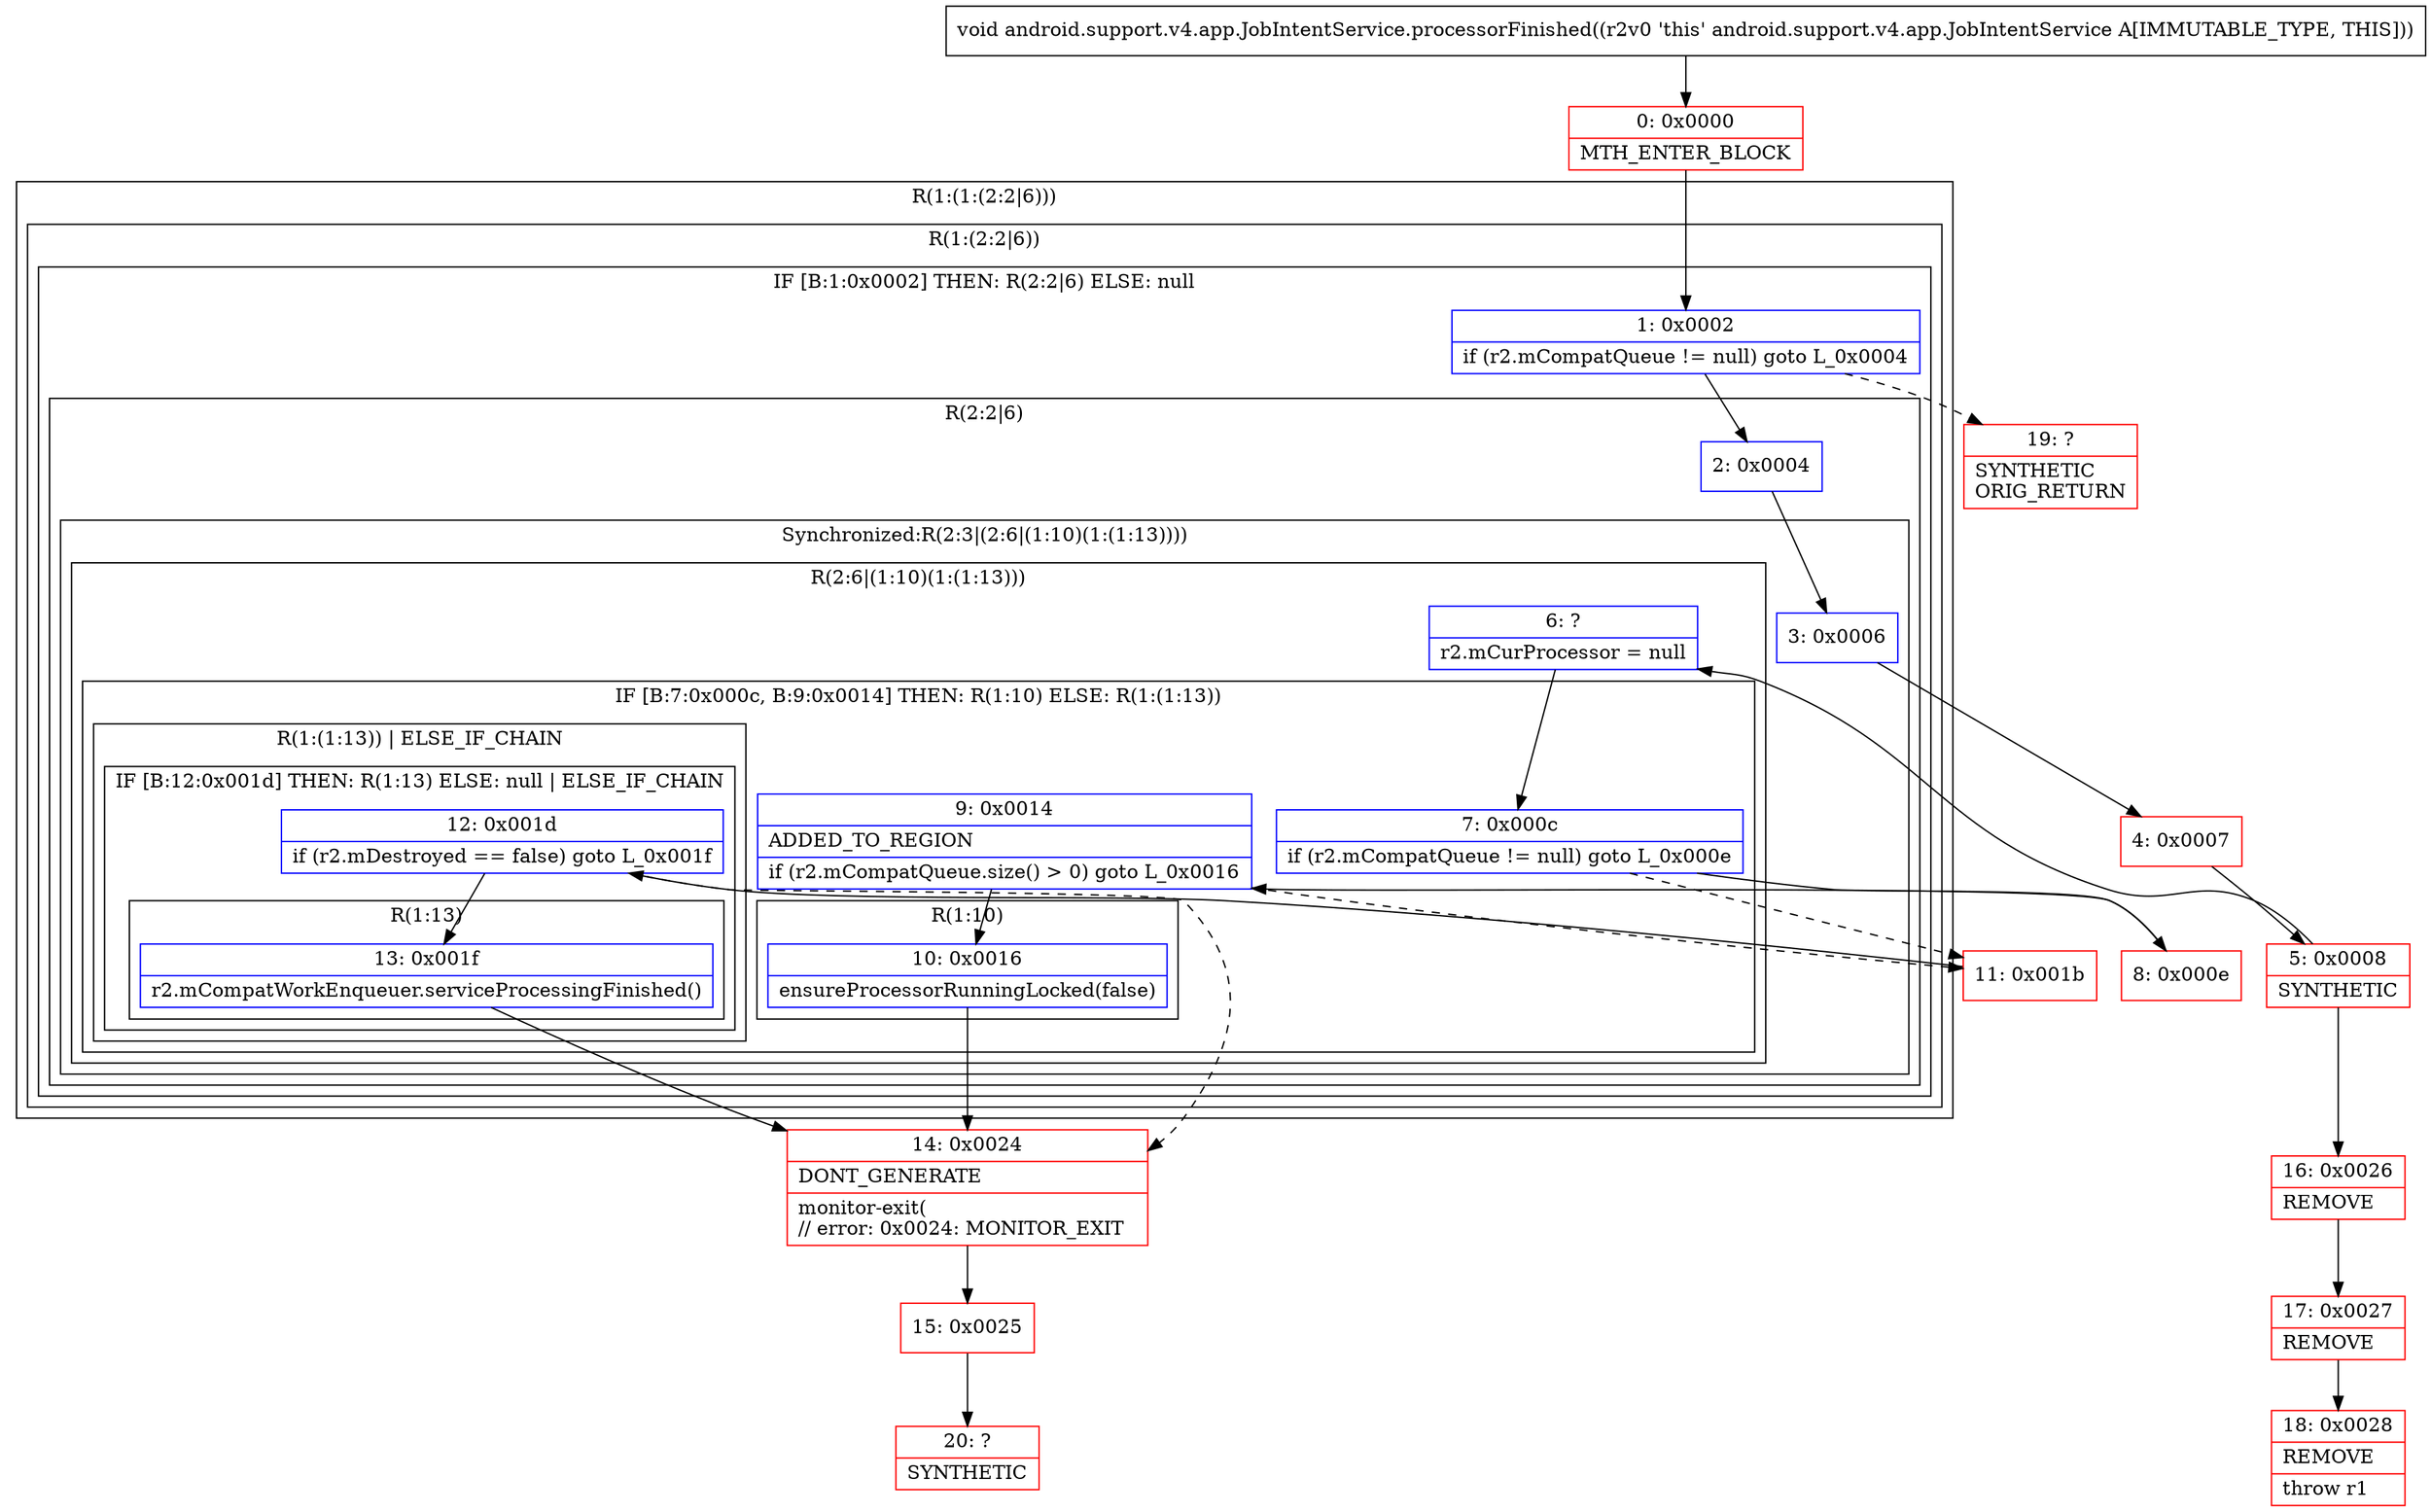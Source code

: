 digraph "CFG forandroid.support.v4.app.JobIntentService.processorFinished()V" {
subgraph cluster_Region_155133977 {
label = "R(1:(1:(2:2|6)))";
node [shape=record,color=blue];
subgraph cluster_Region_195928565 {
label = "R(1:(2:2|6))";
node [shape=record,color=blue];
subgraph cluster_IfRegion_1111438430 {
label = "IF [B:1:0x0002] THEN: R(2:2|6) ELSE: null";
node [shape=record,color=blue];
Node_1 [shape=record,label="{1\:\ 0x0002|if (r2.mCompatQueue != null) goto L_0x0004\l}"];
subgraph cluster_Region_510010657 {
label = "R(2:2|6)";
node [shape=record,color=blue];
Node_2 [shape=record,label="{2\:\ 0x0004}"];
subgraph cluster_SynchronizedRegion_1852418324 {
label = "Synchronized:R(2:3|(2:6|(1:10)(1:(1:13))))";
node [shape=record,color=blue];
Node_3 [shape=record,label="{3\:\ 0x0006}"];
subgraph cluster_Region_137174821 {
label = "R(2:6|(1:10)(1:(1:13)))";
node [shape=record,color=blue];
Node_6 [shape=record,label="{6\:\ ?|r2.mCurProcessor = null\l}"];
subgraph cluster_IfRegion_856377274 {
label = "IF [B:7:0x000c, B:9:0x0014] THEN: R(1:10) ELSE: R(1:(1:13))";
node [shape=record,color=blue];
Node_7 [shape=record,label="{7\:\ 0x000c|if (r2.mCompatQueue != null) goto L_0x000e\l}"];
Node_9 [shape=record,label="{9\:\ 0x0014|ADDED_TO_REGION\l|if (r2.mCompatQueue.size() \> 0) goto L_0x0016\l}"];
subgraph cluster_Region_485176279 {
label = "R(1:10)";
node [shape=record,color=blue];
Node_10 [shape=record,label="{10\:\ 0x0016|ensureProcessorRunningLocked(false)\l}"];
}
subgraph cluster_Region_1063852119 {
label = "R(1:(1:13)) | ELSE_IF_CHAIN\l";
node [shape=record,color=blue];
subgraph cluster_IfRegion_1608379560 {
label = "IF [B:12:0x001d] THEN: R(1:13) ELSE: null | ELSE_IF_CHAIN\l";
node [shape=record,color=blue];
Node_12 [shape=record,label="{12\:\ 0x001d|if (r2.mDestroyed == false) goto L_0x001f\l}"];
subgraph cluster_Region_906122878 {
label = "R(1:13)";
node [shape=record,color=blue];
Node_13 [shape=record,label="{13\:\ 0x001f|r2.mCompatWorkEnqueuer.serviceProcessingFinished()\l}"];
}
}
}
}
}
}
}
}
}
}
Node_0 [shape=record,color=red,label="{0\:\ 0x0000|MTH_ENTER_BLOCK\l}"];
Node_4 [shape=record,color=red,label="{4\:\ 0x0007}"];
Node_5 [shape=record,color=red,label="{5\:\ 0x0008|SYNTHETIC\l}"];
Node_8 [shape=record,color=red,label="{8\:\ 0x000e}"];
Node_11 [shape=record,color=red,label="{11\:\ 0x001b}"];
Node_14 [shape=record,color=red,label="{14\:\ 0x0024|DONT_GENERATE\l|monitor\-exit(\l\/\/ error: 0x0024: MONITOR_EXIT  \l}"];
Node_15 [shape=record,color=red,label="{15\:\ 0x0025}"];
Node_16 [shape=record,color=red,label="{16\:\ 0x0026|REMOVE\l}"];
Node_17 [shape=record,color=red,label="{17\:\ 0x0027|REMOVE\l}"];
Node_18 [shape=record,color=red,label="{18\:\ 0x0028|REMOVE\l|throw r1\l}"];
Node_19 [shape=record,color=red,label="{19\:\ ?|SYNTHETIC\lORIG_RETURN\l}"];
Node_20 [shape=record,color=red,label="{20\:\ ?|SYNTHETIC\l}"];
MethodNode[shape=record,label="{void android.support.v4.app.JobIntentService.processorFinished((r2v0 'this' android.support.v4.app.JobIntentService A[IMMUTABLE_TYPE, THIS])) }"];
MethodNode -> Node_0;
Node_1 -> Node_2;
Node_1 -> Node_19[style=dashed];
Node_2 -> Node_3;
Node_3 -> Node_4;
Node_6 -> Node_7;
Node_7 -> Node_8;
Node_7 -> Node_11[style=dashed];
Node_9 -> Node_10;
Node_9 -> Node_11[style=dashed];
Node_10 -> Node_14;
Node_12 -> Node_13;
Node_12 -> Node_14[style=dashed];
Node_13 -> Node_14;
Node_0 -> Node_1;
Node_4 -> Node_5;
Node_5 -> Node_6;
Node_5 -> Node_16;
Node_8 -> Node_9;
Node_11 -> Node_12;
Node_14 -> Node_15;
Node_15 -> Node_20;
Node_16 -> Node_17;
Node_17 -> Node_18;
}

